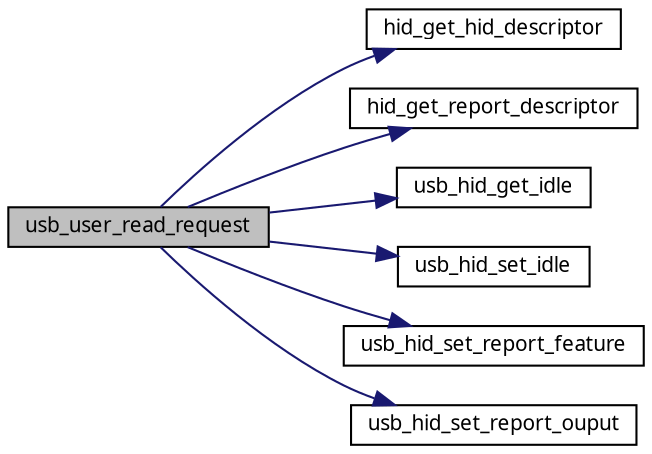 digraph G
{
  edge [fontname="FreeSans.ttf",fontsize=10,labelfontname="FreeSans.ttf",labelfontsize=10];
  node [fontname="FreeSans.ttf",fontsize=10,shape=record];
  rankdir=LR;
  Node1 [label="usb_user_read_request",height=0.2,width=0.4,color="black", fillcolor="grey75", style="filled" fontcolor="black"];
  Node1 -> Node2 [color="midnightblue",fontsize=10,style="solid",fontname="FreeSans.ttf"];
  Node2 [label="hid_get_hid_descriptor",height=0.2,width=0.4,color="black", fillcolor="white", style="filled",URL="$a00045.html#9f66cead40475ddc3eb6fdf632635f15"];
  Node1 -> Node3 [color="midnightblue",fontsize=10,style="solid",fontname="FreeSans.ttf"];
  Node3 [label="hid_get_report_descriptor",height=0.2,width=0.4,color="black", fillcolor="white", style="filled",URL="$a00045.html#b57bd4b7c38c1813d985e5a3fd5fc967"];
  Node1 -> Node4 [color="midnightblue",fontsize=10,style="solid",fontname="FreeSans.ttf"];
  Node4 [label="usb_hid_get_idle",height=0.2,width=0.4,color="black", fillcolor="white", style="filled",URL="$a00045.html#7eba6a0b4963b898f3ce4de4abccc84b"];
  Node1 -> Node5 [color="midnightblue",fontsize=10,style="solid",fontname="FreeSans.ttf"];
  Node5 [label="usb_hid_set_idle",height=0.2,width=0.4,color="black", fillcolor="white", style="filled",URL="$a00045.html#54fd7c9be9ba5d20673828ba395053a6"];
  Node1 -> Node6 [color="midnightblue",fontsize=10,style="solid",fontname="FreeSans.ttf"];
  Node6 [label="usb_hid_set_report_feature",height=0.2,width=0.4,color="black", fillcolor="white", style="filled",URL="$a00045.html#c32ec3f6eea0988a35c1bee0dd9e2721"];
  Node1 -> Node7 [color="midnightblue",fontsize=10,style="solid",fontname="FreeSans.ttf"];
  Node7 [label="usb_hid_set_report_ouput",height=0.2,width=0.4,color="black", fillcolor="white", style="filled",URL="$a00045.html#534260345508b4b448f44c65680640b0"];
}
